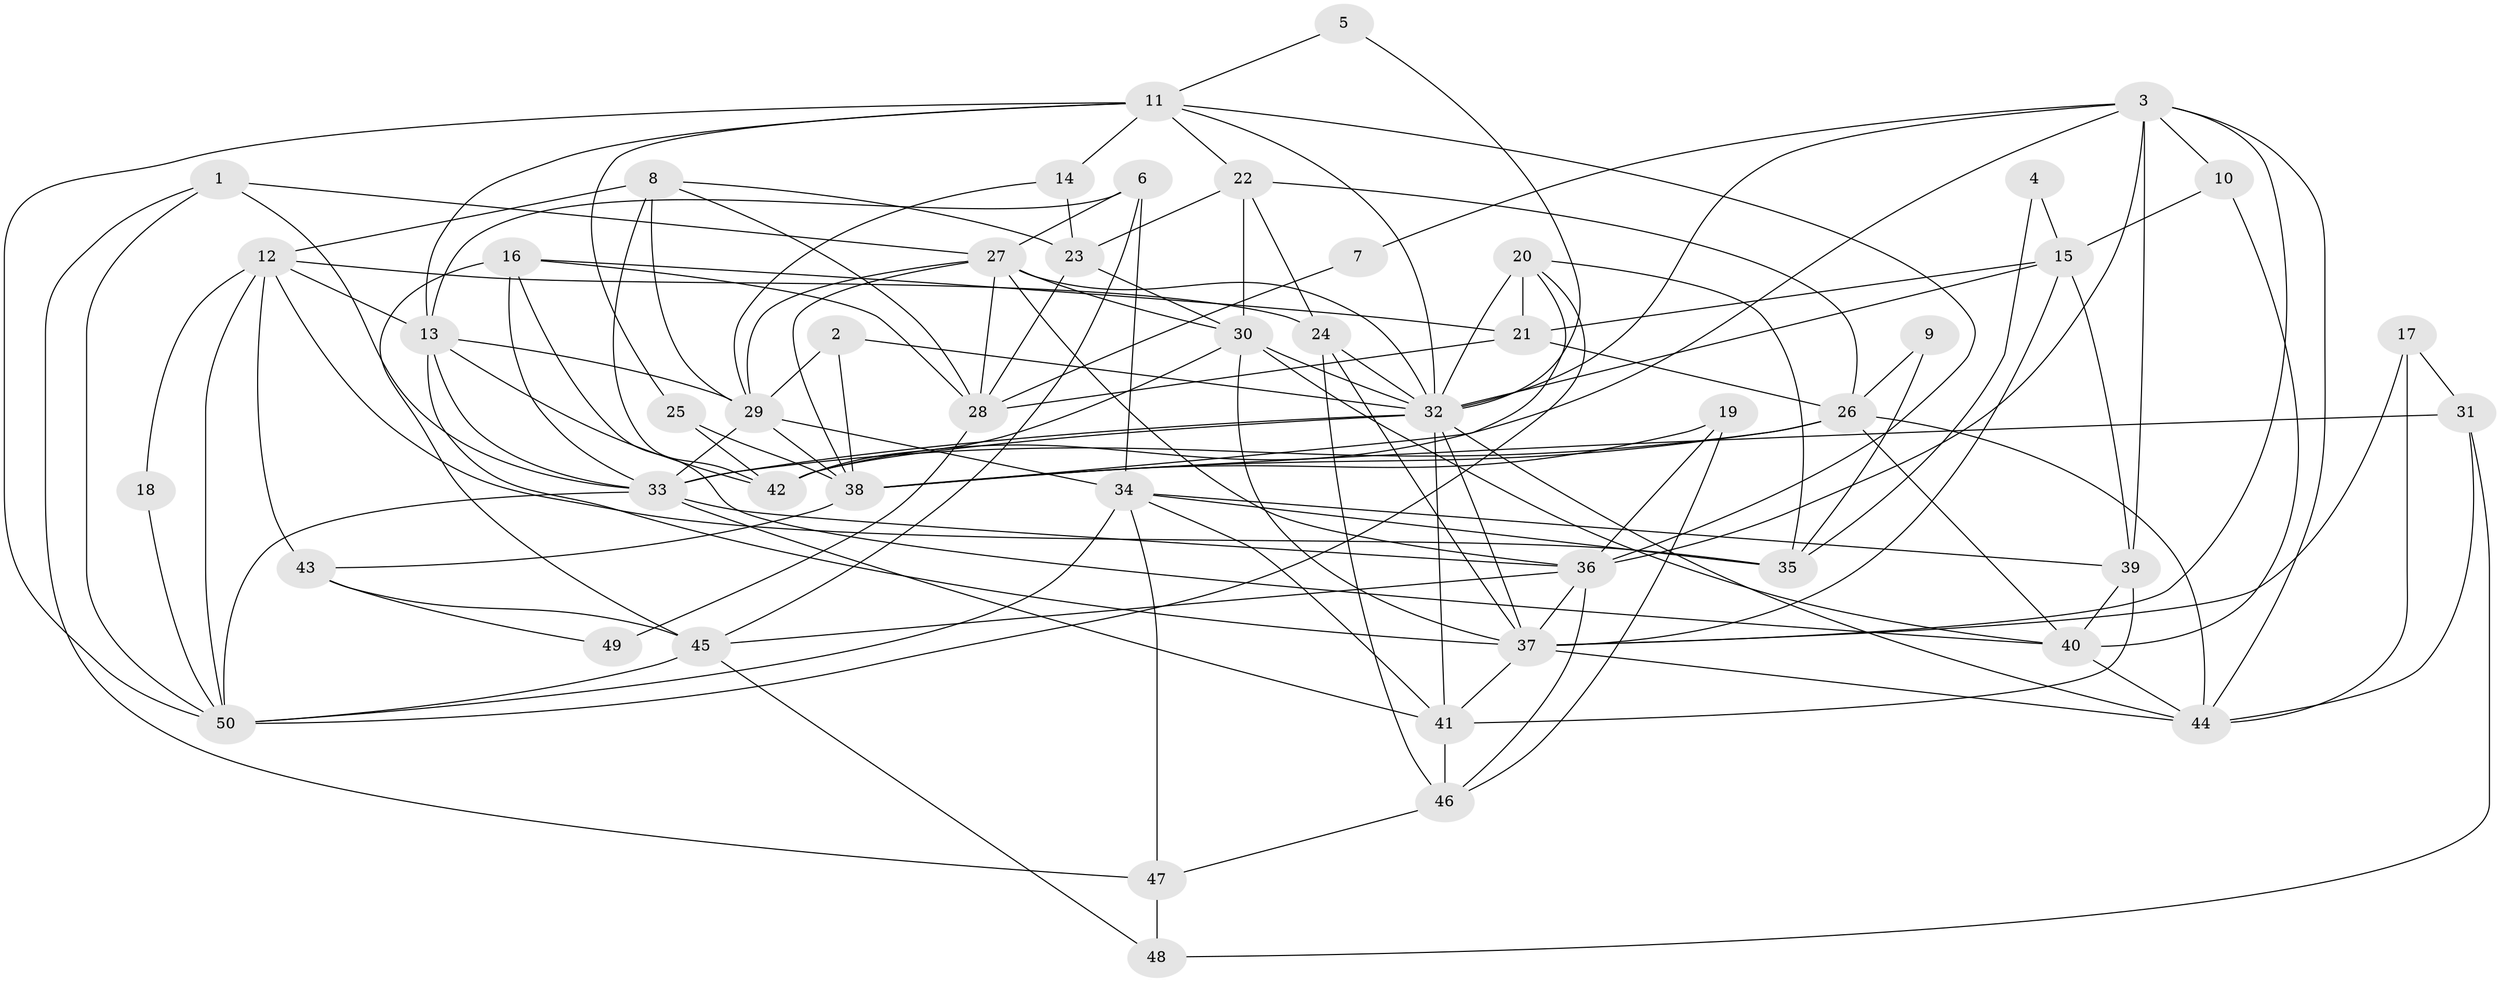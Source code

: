 // original degree distribution, {3: 0.3434343434343434, 4: 0.21212121212121213, 2: 0.1111111111111111, 7: 0.050505050505050504, 8: 0.020202020202020204, 5: 0.1919191919191919, 6: 0.0707070707070707}
// Generated by graph-tools (version 1.1) at 2025/50/03/09/25 03:50:05]
// undirected, 50 vertices, 136 edges
graph export_dot {
graph [start="1"]
  node [color=gray90,style=filled];
  1;
  2;
  3;
  4;
  5;
  6;
  7;
  8;
  9;
  10;
  11;
  12;
  13;
  14;
  15;
  16;
  17;
  18;
  19;
  20;
  21;
  22;
  23;
  24;
  25;
  26;
  27;
  28;
  29;
  30;
  31;
  32;
  33;
  34;
  35;
  36;
  37;
  38;
  39;
  40;
  41;
  42;
  43;
  44;
  45;
  46;
  47;
  48;
  49;
  50;
  1 -- 27 [weight=1.0];
  1 -- 33 [weight=1.0];
  1 -- 47 [weight=1.0];
  1 -- 50 [weight=1.0];
  2 -- 29 [weight=1.0];
  2 -- 32 [weight=1.0];
  2 -- 38 [weight=1.0];
  3 -- 7 [weight=1.0];
  3 -- 10 [weight=1.0];
  3 -- 32 [weight=1.0];
  3 -- 36 [weight=1.0];
  3 -- 37 [weight=1.0];
  3 -- 39 [weight=1.0];
  3 -- 42 [weight=1.0];
  3 -- 44 [weight=1.0];
  4 -- 15 [weight=1.0];
  4 -- 35 [weight=1.0];
  5 -- 11 [weight=1.0];
  5 -- 32 [weight=1.0];
  6 -- 13 [weight=1.0];
  6 -- 27 [weight=1.0];
  6 -- 34 [weight=1.0];
  6 -- 45 [weight=1.0];
  7 -- 28 [weight=1.0];
  8 -- 12 [weight=1.0];
  8 -- 23 [weight=1.0];
  8 -- 28 [weight=1.0];
  8 -- 29 [weight=1.0];
  8 -- 42 [weight=1.0];
  9 -- 26 [weight=1.0];
  9 -- 35 [weight=1.0];
  10 -- 15 [weight=1.0];
  10 -- 40 [weight=1.0];
  11 -- 13 [weight=1.0];
  11 -- 14 [weight=1.0];
  11 -- 22 [weight=1.0];
  11 -- 25 [weight=1.0];
  11 -- 32 [weight=1.0];
  11 -- 36 [weight=1.0];
  11 -- 50 [weight=1.0];
  12 -- 13 [weight=1.0];
  12 -- 18 [weight=1.0];
  12 -- 24 [weight=1.0];
  12 -- 35 [weight=1.0];
  12 -- 43 [weight=2.0];
  12 -- 50 [weight=1.0];
  13 -- 29 [weight=1.0];
  13 -- 33 [weight=1.0];
  13 -- 37 [weight=1.0];
  13 -- 42 [weight=1.0];
  14 -- 23 [weight=1.0];
  14 -- 29 [weight=1.0];
  15 -- 21 [weight=1.0];
  15 -- 32 [weight=1.0];
  15 -- 37 [weight=2.0];
  15 -- 39 [weight=1.0];
  16 -- 21 [weight=1.0];
  16 -- 28 [weight=1.0];
  16 -- 33 [weight=1.0];
  16 -- 40 [weight=1.0];
  16 -- 45 [weight=1.0];
  17 -- 31 [weight=1.0];
  17 -- 37 [weight=1.0];
  17 -- 44 [weight=1.0];
  18 -- 50 [weight=1.0];
  19 -- 36 [weight=1.0];
  19 -- 38 [weight=1.0];
  19 -- 46 [weight=1.0];
  20 -- 21 [weight=1.0];
  20 -- 32 [weight=1.0];
  20 -- 35 [weight=1.0];
  20 -- 38 [weight=1.0];
  20 -- 50 [weight=1.0];
  21 -- 26 [weight=1.0];
  21 -- 28 [weight=1.0];
  22 -- 23 [weight=1.0];
  22 -- 24 [weight=1.0];
  22 -- 26 [weight=1.0];
  22 -- 30 [weight=2.0];
  23 -- 28 [weight=1.0];
  23 -- 30 [weight=1.0];
  24 -- 32 [weight=1.0];
  24 -- 37 [weight=1.0];
  24 -- 46 [weight=1.0];
  25 -- 38 [weight=1.0];
  25 -- 42 [weight=1.0];
  26 -- 33 [weight=1.0];
  26 -- 38 [weight=1.0];
  26 -- 40 [weight=1.0];
  26 -- 44 [weight=1.0];
  27 -- 28 [weight=1.0];
  27 -- 29 [weight=1.0];
  27 -- 30 [weight=2.0];
  27 -- 32 [weight=1.0];
  27 -- 36 [weight=1.0];
  27 -- 38 [weight=2.0];
  28 -- 49 [weight=1.0];
  29 -- 33 [weight=1.0];
  29 -- 34 [weight=1.0];
  29 -- 38 [weight=1.0];
  30 -- 32 [weight=1.0];
  30 -- 37 [weight=1.0];
  30 -- 40 [weight=1.0];
  30 -- 42 [weight=1.0];
  31 -- 38 [weight=2.0];
  31 -- 44 [weight=1.0];
  31 -- 48 [weight=1.0];
  32 -- 33 [weight=1.0];
  32 -- 37 [weight=1.0];
  32 -- 41 [weight=1.0];
  32 -- 42 [weight=1.0];
  32 -- 44 [weight=1.0];
  33 -- 36 [weight=1.0];
  33 -- 41 [weight=1.0];
  33 -- 50 [weight=1.0];
  34 -- 35 [weight=1.0];
  34 -- 39 [weight=1.0];
  34 -- 41 [weight=1.0];
  34 -- 47 [weight=1.0];
  34 -- 50 [weight=1.0];
  36 -- 37 [weight=1.0];
  36 -- 45 [weight=1.0];
  36 -- 46 [weight=1.0];
  37 -- 41 [weight=1.0];
  37 -- 44 [weight=1.0];
  38 -- 43 [weight=2.0];
  39 -- 40 [weight=1.0];
  39 -- 41 [weight=1.0];
  40 -- 44 [weight=1.0];
  41 -- 46 [weight=1.0];
  43 -- 45 [weight=1.0];
  43 -- 49 [weight=1.0];
  45 -- 48 [weight=1.0];
  45 -- 50 [weight=1.0];
  46 -- 47 [weight=1.0];
  47 -- 48 [weight=1.0];
}
